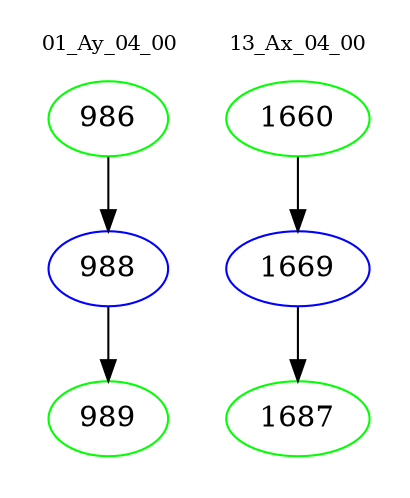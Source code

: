 digraph{
subgraph cluster_0 {
color = white
label = "01_Ay_04_00";
fontsize=10;
T0_986 [label="986", color="green"]
T0_986 -> T0_988 [color="black"]
T0_988 [label="988", color="blue"]
T0_988 -> T0_989 [color="black"]
T0_989 [label="989", color="green"]
}
subgraph cluster_1 {
color = white
label = "13_Ax_04_00";
fontsize=10;
T1_1660 [label="1660", color="green"]
T1_1660 -> T1_1669 [color="black"]
T1_1669 [label="1669", color="blue"]
T1_1669 -> T1_1687 [color="black"]
T1_1687 [label="1687", color="green"]
}
}

